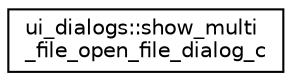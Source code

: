 digraph "Graphical Class Hierarchy"
{
 // LATEX_PDF_SIZE
  edge [fontname="Helvetica",fontsize="10",labelfontname="Helvetica",labelfontsize="10"];
  node [fontname="Helvetica",fontsize="10",shape=record];
  rankdir="LR";
  Node0 [label="ui_dialogs::show_multi\l_file_open_file_dialog_c",height=0.2,width=0.4,color="black", fillcolor="white", style="filled",URL="$interfaceui__dialogs_1_1show__multi__file__open__file__dialog__c.html",tooltip="Shows the user an Open-File dialog capable of returning multiple files. Notice, the UI environment mu..."];
}
